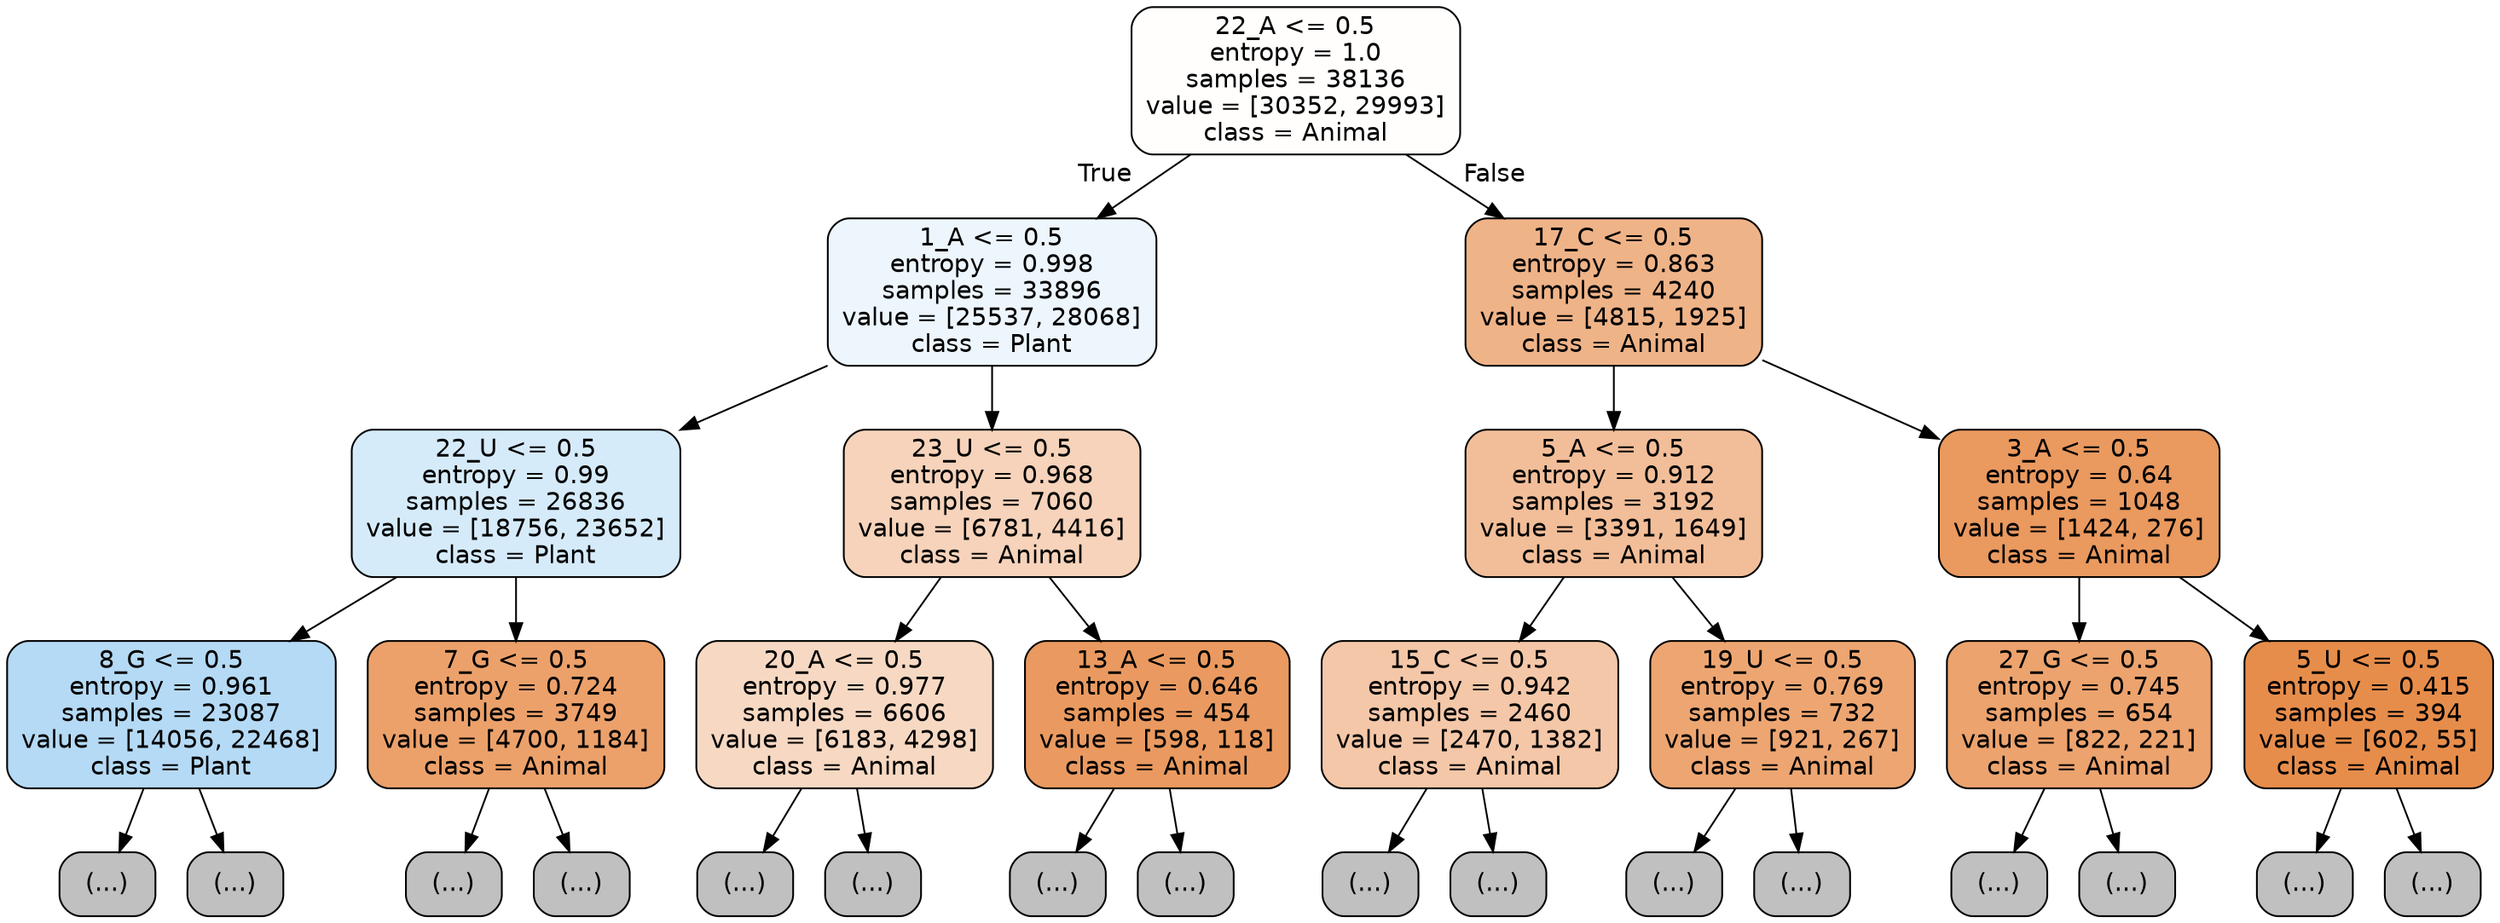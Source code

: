 digraph Tree {
node [shape=box, style="filled, rounded", color="black", fontname="helvetica"] ;
edge [fontname="helvetica"] ;
0 [label="22_A <= 0.5\nentropy = 1.0\nsamples = 38136\nvalue = [30352, 29993]\nclass = Animal", fillcolor="#fffefd"] ;
1 [label="1_A <= 0.5\nentropy = 0.998\nsamples = 33896\nvalue = [25537, 28068]\nclass = Plant", fillcolor="#edf6fd"] ;
0 -> 1 [labeldistance=2.5, labelangle=45, headlabel="True"] ;
2 [label="22_U <= 0.5\nentropy = 0.99\nsamples = 26836\nvalue = [18756, 23652]\nclass = Plant", fillcolor="#d6ebfa"] ;
1 -> 2 ;
3 [label="8_G <= 0.5\nentropy = 0.961\nsamples = 23087\nvalue = [14056, 22468]\nclass = Plant", fillcolor="#b5daf5"] ;
2 -> 3 ;
4 [label="(...)", fillcolor="#C0C0C0"] ;
3 -> 4 ;
7229 [label="(...)", fillcolor="#C0C0C0"] ;
3 -> 7229 ;
9708 [label="7_G <= 0.5\nentropy = 0.724\nsamples = 3749\nvalue = [4700, 1184]\nclass = Animal", fillcolor="#eca16b"] ;
2 -> 9708 ;
9709 [label="(...)", fillcolor="#C0C0C0"] ;
9708 -> 9709 ;
10828 [label="(...)", fillcolor="#C0C0C0"] ;
9708 -> 10828 ;
11225 [label="23_U <= 0.5\nentropy = 0.968\nsamples = 7060\nvalue = [6781, 4416]\nclass = Animal", fillcolor="#f6d3ba"] ;
1 -> 11225 ;
11226 [label="20_A <= 0.5\nentropy = 0.977\nsamples = 6606\nvalue = [6183, 4298]\nclass = Animal", fillcolor="#f7d9c3"] ;
11225 -> 11226 ;
11227 [label="(...)", fillcolor="#C0C0C0"] ;
11226 -> 11227 ;
13846 [label="(...)", fillcolor="#C0C0C0"] ;
11226 -> 13846 ;
14613 [label="13_A <= 0.5\nentropy = 0.646\nsamples = 454\nvalue = [598, 118]\nclass = Animal", fillcolor="#ea9a60"] ;
11225 -> 14613 ;
14614 [label="(...)", fillcolor="#C0C0C0"] ;
14613 -> 14614 ;
14711 [label="(...)", fillcolor="#C0C0C0"] ;
14613 -> 14711 ;
14752 [label="17_C <= 0.5\nentropy = 0.863\nsamples = 4240\nvalue = [4815, 1925]\nclass = Animal", fillcolor="#efb388"] ;
0 -> 14752 [labeldistance=2.5, labelangle=-45, headlabel="False"] ;
14753 [label="5_A <= 0.5\nentropy = 0.912\nsamples = 3192\nvalue = [3391, 1649]\nclass = Animal", fillcolor="#f2be99"] ;
14752 -> 14753 ;
14754 [label="15_C <= 0.5\nentropy = 0.942\nsamples = 2460\nvalue = [2470, 1382]\nclass = Animal", fillcolor="#f4c7a8"] ;
14753 -> 14754 ;
14755 [label="(...)", fillcolor="#C0C0C0"] ;
14754 -> 14755 ;
15620 [label="(...)", fillcolor="#C0C0C0"] ;
14754 -> 15620 ;
15925 [label="19_U <= 0.5\nentropy = 0.769\nsamples = 732\nvalue = [921, 267]\nclass = Animal", fillcolor="#eda672"] ;
14753 -> 15925 ;
15926 [label="(...)", fillcolor="#C0C0C0"] ;
15925 -> 15926 ;
16191 [label="(...)", fillcolor="#C0C0C0"] ;
15925 -> 16191 ;
16294 [label="3_A <= 0.5\nentropy = 0.64\nsamples = 1048\nvalue = [1424, 276]\nclass = Animal", fillcolor="#ea995f"] ;
14752 -> 16294 ;
16295 [label="27_G <= 0.5\nentropy = 0.745\nsamples = 654\nvalue = [822, 221]\nclass = Animal", fillcolor="#eca36e"] ;
16294 -> 16295 ;
16296 [label="(...)", fillcolor="#C0C0C0"] ;
16295 -> 16296 ;
16641 [label="(...)", fillcolor="#C0C0C0"] ;
16295 -> 16641 ;
16642 [label="5_U <= 0.5\nentropy = 0.415\nsamples = 394\nvalue = [602, 55]\nclass = Animal", fillcolor="#e78d4b"] ;
16294 -> 16642 ;
16643 [label="(...)", fillcolor="#C0C0C0"] ;
16642 -> 16643 ;
16698 [label="(...)", fillcolor="#C0C0C0"] ;
16642 -> 16698 ;
}
